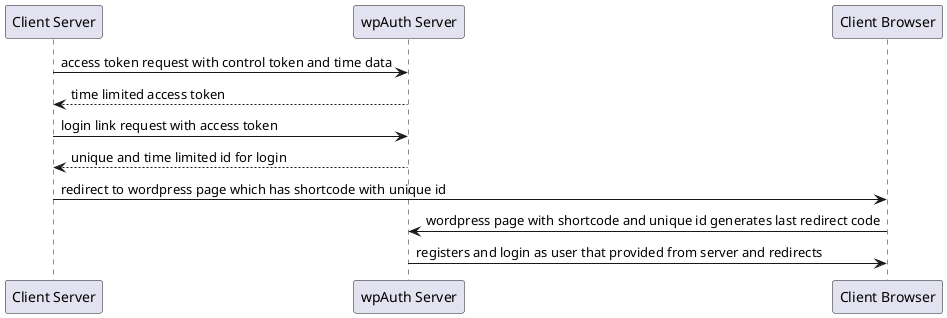 @startuml how
"Client Server" -> "wpAuth Server" : access token request with control token and time data
"wpAuth Server" -->  "Client Server" : time limited access token 
"Client Server" -> "wpAuth Server" : login link request with access token 
"wpAuth Server" --> "Client Server" : unique and time limited id for login 
"Client Server" -> "Client Browser" : redirect to wordpress page which has shortcode with unique id 
"Client Browser" -> "wpAuth Server" : wordpress page with shortcode and unique id generates last redirect code
"wpAuth Server" -> "Client Browser" : registers and login as user that provided from server and redirects 
@enduml
